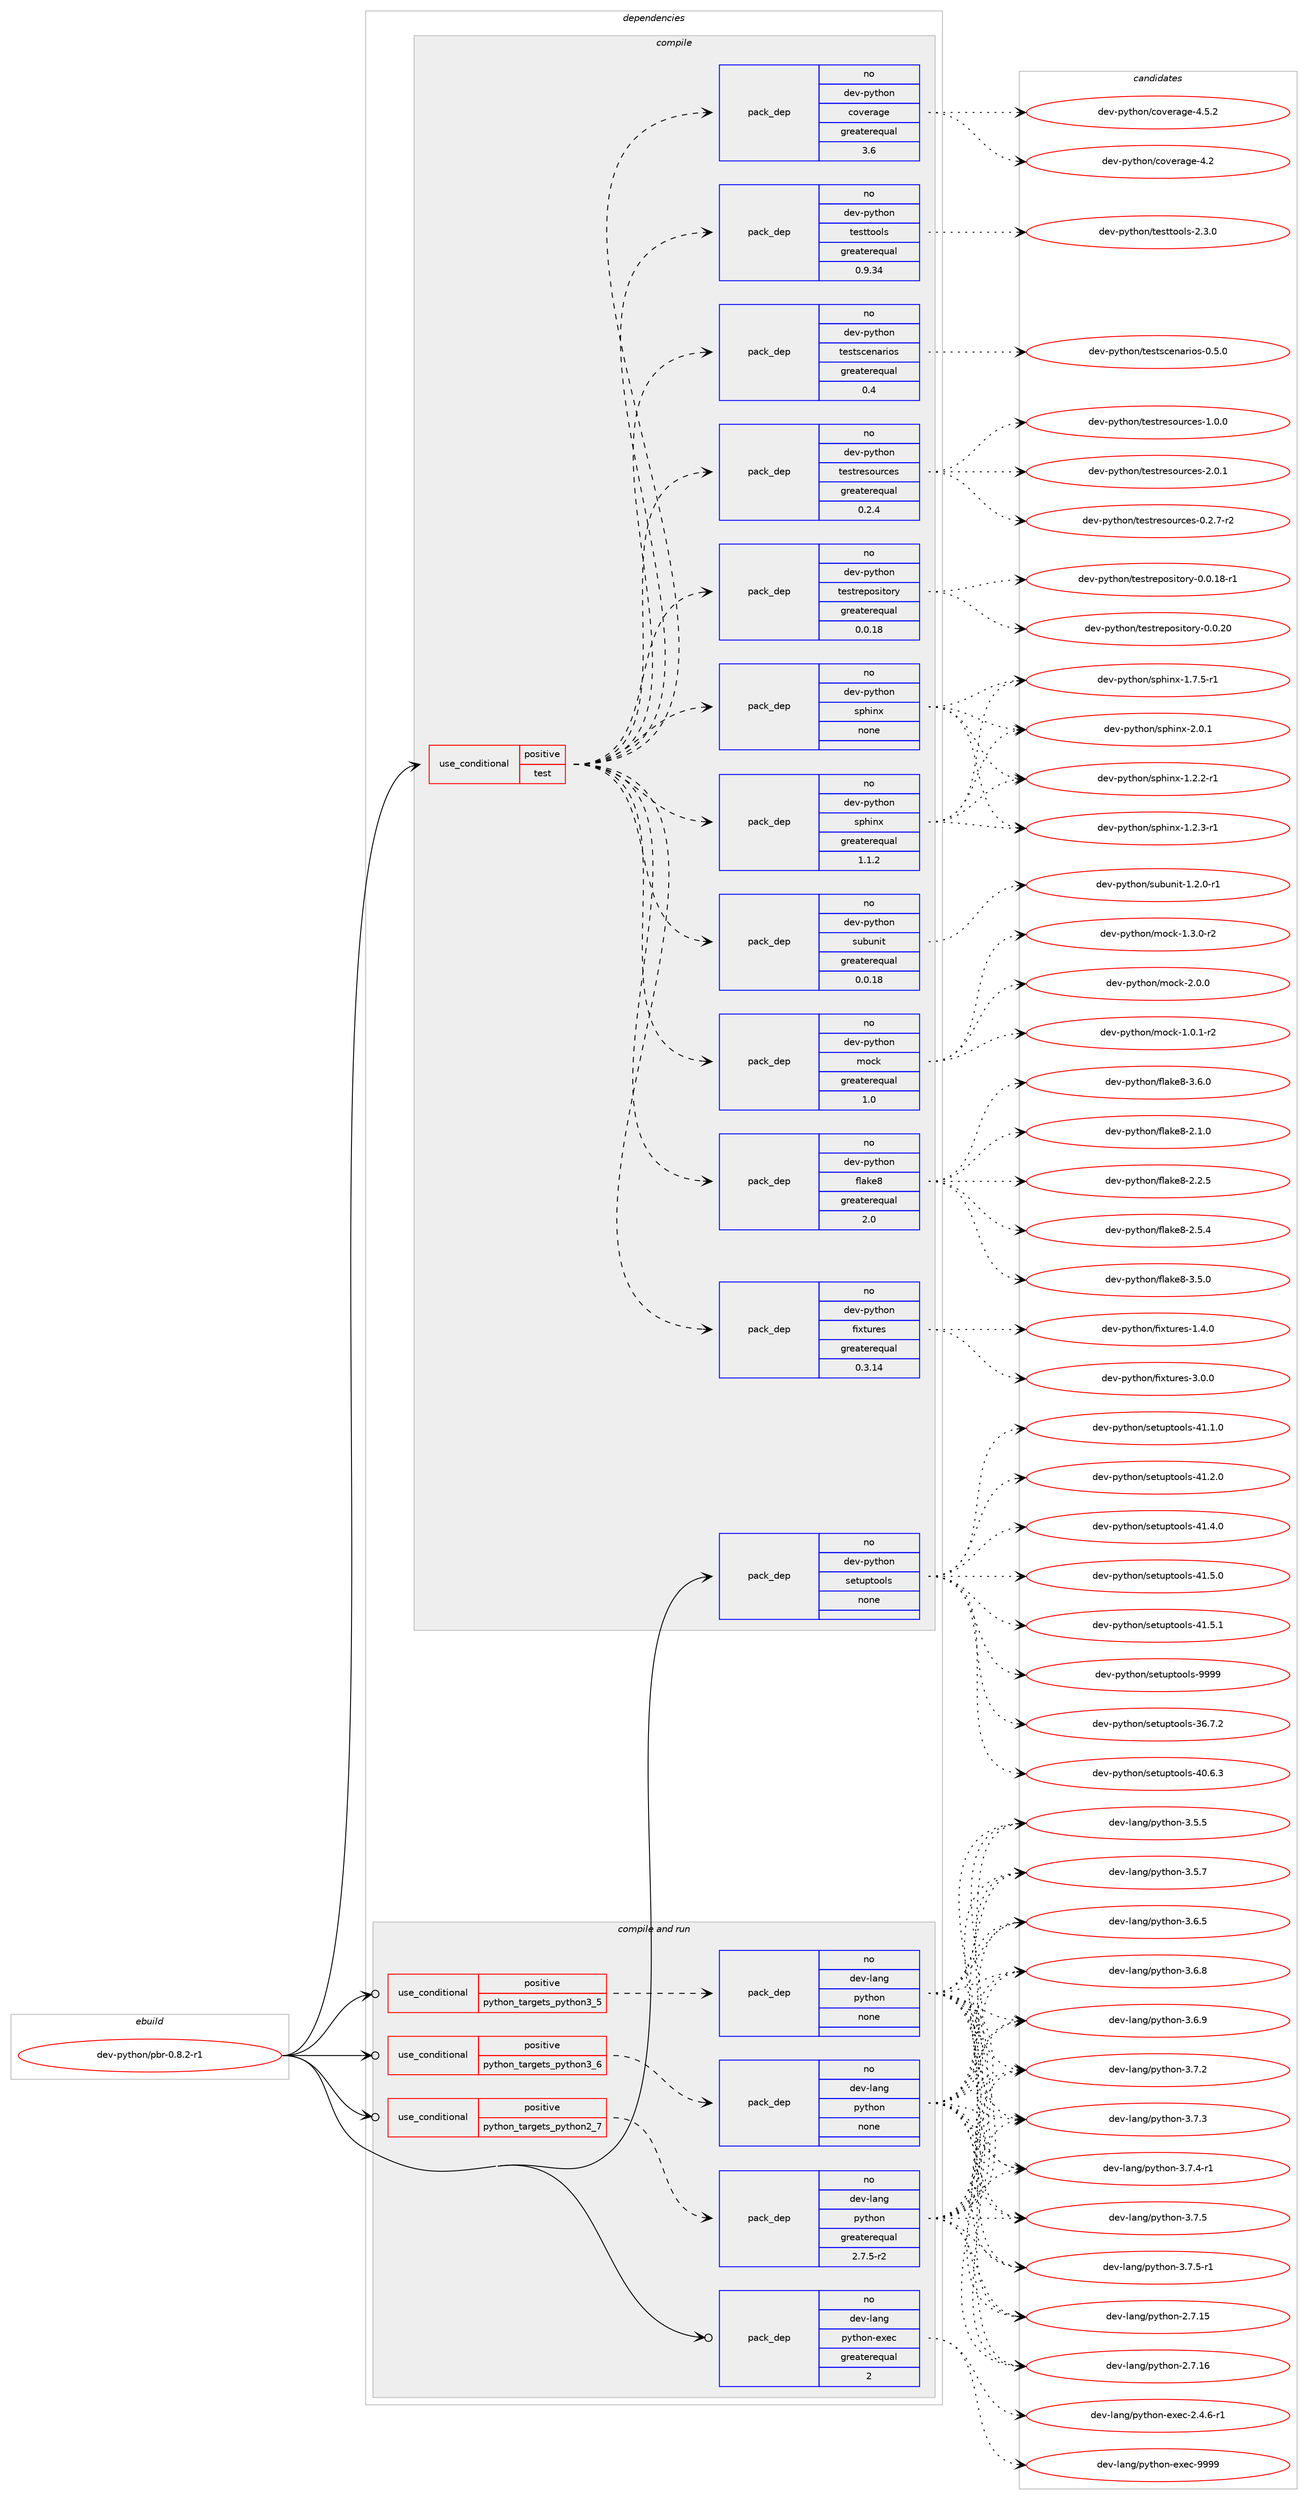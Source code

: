 digraph prolog {

# *************
# Graph options
# *************

newrank=true;
concentrate=true;
compound=true;
graph [rankdir=LR,fontname=Helvetica,fontsize=10,ranksep=1.5];#, ranksep=2.5, nodesep=0.2];
edge  [arrowhead=vee];
node  [fontname=Helvetica,fontsize=10];

# **********
# The ebuild
# **********

subgraph cluster_leftcol {
color=gray;
rank=same;
label=<<i>ebuild</i>>;
id [label="dev-python/pbr-0.8.2-r1", color=red, width=4, href="../dev-python/pbr-0.8.2-r1.svg"];
}

# ****************
# The dependencies
# ****************

subgraph cluster_midcol {
color=gray;
label=<<i>dependencies</i>>;
subgraph cluster_compile {
fillcolor="#eeeeee";
style=filled;
label=<<i>compile</i>>;
subgraph cond144252 {
dependency621170 [label=<<TABLE BORDER="0" CELLBORDER="1" CELLSPACING="0" CELLPADDING="4"><TR><TD ROWSPAN="3" CELLPADDING="10">use_conditional</TD></TR><TR><TD>positive</TD></TR><TR><TD>test</TD></TR></TABLE>>, shape=none, color=red];
subgraph pack465078 {
dependency621171 [label=<<TABLE BORDER="0" CELLBORDER="1" CELLSPACING="0" CELLPADDING="4" WIDTH="220"><TR><TD ROWSPAN="6" CELLPADDING="30">pack_dep</TD></TR><TR><TD WIDTH="110">no</TD></TR><TR><TD>dev-python</TD></TR><TR><TD>coverage</TD></TR><TR><TD>greaterequal</TD></TR><TR><TD>3.6</TD></TR></TABLE>>, shape=none, color=blue];
}
dependency621170:e -> dependency621171:w [weight=20,style="dashed",arrowhead="vee"];
subgraph pack465079 {
dependency621172 [label=<<TABLE BORDER="0" CELLBORDER="1" CELLSPACING="0" CELLPADDING="4" WIDTH="220"><TR><TD ROWSPAN="6" CELLPADDING="30">pack_dep</TD></TR><TR><TD WIDTH="110">no</TD></TR><TR><TD>dev-python</TD></TR><TR><TD>fixtures</TD></TR><TR><TD>greaterequal</TD></TR><TR><TD>0.3.14</TD></TR></TABLE>>, shape=none, color=blue];
}
dependency621170:e -> dependency621172:w [weight=20,style="dashed",arrowhead="vee"];
subgraph pack465080 {
dependency621173 [label=<<TABLE BORDER="0" CELLBORDER="1" CELLSPACING="0" CELLPADDING="4" WIDTH="220"><TR><TD ROWSPAN="6" CELLPADDING="30">pack_dep</TD></TR><TR><TD WIDTH="110">no</TD></TR><TR><TD>dev-python</TD></TR><TR><TD>flake8</TD></TR><TR><TD>greaterequal</TD></TR><TR><TD>2.0</TD></TR></TABLE>>, shape=none, color=blue];
}
dependency621170:e -> dependency621173:w [weight=20,style="dashed",arrowhead="vee"];
subgraph pack465081 {
dependency621174 [label=<<TABLE BORDER="0" CELLBORDER="1" CELLSPACING="0" CELLPADDING="4" WIDTH="220"><TR><TD ROWSPAN="6" CELLPADDING="30">pack_dep</TD></TR><TR><TD WIDTH="110">no</TD></TR><TR><TD>dev-python</TD></TR><TR><TD>mock</TD></TR><TR><TD>greaterequal</TD></TR><TR><TD>1.0</TD></TR></TABLE>>, shape=none, color=blue];
}
dependency621170:e -> dependency621174:w [weight=20,style="dashed",arrowhead="vee"];
subgraph pack465082 {
dependency621175 [label=<<TABLE BORDER="0" CELLBORDER="1" CELLSPACING="0" CELLPADDING="4" WIDTH="220"><TR><TD ROWSPAN="6" CELLPADDING="30">pack_dep</TD></TR><TR><TD WIDTH="110">no</TD></TR><TR><TD>dev-python</TD></TR><TR><TD>subunit</TD></TR><TR><TD>greaterequal</TD></TR><TR><TD>0.0.18</TD></TR></TABLE>>, shape=none, color=blue];
}
dependency621170:e -> dependency621175:w [weight=20,style="dashed",arrowhead="vee"];
subgraph pack465083 {
dependency621176 [label=<<TABLE BORDER="0" CELLBORDER="1" CELLSPACING="0" CELLPADDING="4" WIDTH="220"><TR><TD ROWSPAN="6" CELLPADDING="30">pack_dep</TD></TR><TR><TD WIDTH="110">no</TD></TR><TR><TD>dev-python</TD></TR><TR><TD>sphinx</TD></TR><TR><TD>greaterequal</TD></TR><TR><TD>1.1.2</TD></TR></TABLE>>, shape=none, color=blue];
}
dependency621170:e -> dependency621176:w [weight=20,style="dashed",arrowhead="vee"];
subgraph pack465084 {
dependency621177 [label=<<TABLE BORDER="0" CELLBORDER="1" CELLSPACING="0" CELLPADDING="4" WIDTH="220"><TR><TD ROWSPAN="6" CELLPADDING="30">pack_dep</TD></TR><TR><TD WIDTH="110">no</TD></TR><TR><TD>dev-python</TD></TR><TR><TD>sphinx</TD></TR><TR><TD>none</TD></TR><TR><TD></TD></TR></TABLE>>, shape=none, color=blue];
}
dependency621170:e -> dependency621177:w [weight=20,style="dashed",arrowhead="vee"];
subgraph pack465085 {
dependency621178 [label=<<TABLE BORDER="0" CELLBORDER="1" CELLSPACING="0" CELLPADDING="4" WIDTH="220"><TR><TD ROWSPAN="6" CELLPADDING="30">pack_dep</TD></TR><TR><TD WIDTH="110">no</TD></TR><TR><TD>dev-python</TD></TR><TR><TD>testrepository</TD></TR><TR><TD>greaterequal</TD></TR><TR><TD>0.0.18</TD></TR></TABLE>>, shape=none, color=blue];
}
dependency621170:e -> dependency621178:w [weight=20,style="dashed",arrowhead="vee"];
subgraph pack465086 {
dependency621179 [label=<<TABLE BORDER="0" CELLBORDER="1" CELLSPACING="0" CELLPADDING="4" WIDTH="220"><TR><TD ROWSPAN="6" CELLPADDING="30">pack_dep</TD></TR><TR><TD WIDTH="110">no</TD></TR><TR><TD>dev-python</TD></TR><TR><TD>testresources</TD></TR><TR><TD>greaterequal</TD></TR><TR><TD>0.2.4</TD></TR></TABLE>>, shape=none, color=blue];
}
dependency621170:e -> dependency621179:w [weight=20,style="dashed",arrowhead="vee"];
subgraph pack465087 {
dependency621180 [label=<<TABLE BORDER="0" CELLBORDER="1" CELLSPACING="0" CELLPADDING="4" WIDTH="220"><TR><TD ROWSPAN="6" CELLPADDING="30">pack_dep</TD></TR><TR><TD WIDTH="110">no</TD></TR><TR><TD>dev-python</TD></TR><TR><TD>testscenarios</TD></TR><TR><TD>greaterequal</TD></TR><TR><TD>0.4</TD></TR></TABLE>>, shape=none, color=blue];
}
dependency621170:e -> dependency621180:w [weight=20,style="dashed",arrowhead="vee"];
subgraph pack465088 {
dependency621181 [label=<<TABLE BORDER="0" CELLBORDER="1" CELLSPACING="0" CELLPADDING="4" WIDTH="220"><TR><TD ROWSPAN="6" CELLPADDING="30">pack_dep</TD></TR><TR><TD WIDTH="110">no</TD></TR><TR><TD>dev-python</TD></TR><TR><TD>testtools</TD></TR><TR><TD>greaterequal</TD></TR><TR><TD>0.9.34</TD></TR></TABLE>>, shape=none, color=blue];
}
dependency621170:e -> dependency621181:w [weight=20,style="dashed",arrowhead="vee"];
}
id:e -> dependency621170:w [weight=20,style="solid",arrowhead="vee"];
subgraph pack465089 {
dependency621182 [label=<<TABLE BORDER="0" CELLBORDER="1" CELLSPACING="0" CELLPADDING="4" WIDTH="220"><TR><TD ROWSPAN="6" CELLPADDING="30">pack_dep</TD></TR><TR><TD WIDTH="110">no</TD></TR><TR><TD>dev-python</TD></TR><TR><TD>setuptools</TD></TR><TR><TD>none</TD></TR><TR><TD></TD></TR></TABLE>>, shape=none, color=blue];
}
id:e -> dependency621182:w [weight=20,style="solid",arrowhead="vee"];
}
subgraph cluster_compileandrun {
fillcolor="#eeeeee";
style=filled;
label=<<i>compile and run</i>>;
subgraph cond144253 {
dependency621183 [label=<<TABLE BORDER="0" CELLBORDER="1" CELLSPACING="0" CELLPADDING="4"><TR><TD ROWSPAN="3" CELLPADDING="10">use_conditional</TD></TR><TR><TD>positive</TD></TR><TR><TD>python_targets_python2_7</TD></TR></TABLE>>, shape=none, color=red];
subgraph pack465090 {
dependency621184 [label=<<TABLE BORDER="0" CELLBORDER="1" CELLSPACING="0" CELLPADDING="4" WIDTH="220"><TR><TD ROWSPAN="6" CELLPADDING="30">pack_dep</TD></TR><TR><TD WIDTH="110">no</TD></TR><TR><TD>dev-lang</TD></TR><TR><TD>python</TD></TR><TR><TD>greaterequal</TD></TR><TR><TD>2.7.5-r2</TD></TR></TABLE>>, shape=none, color=blue];
}
dependency621183:e -> dependency621184:w [weight=20,style="dashed",arrowhead="vee"];
}
id:e -> dependency621183:w [weight=20,style="solid",arrowhead="odotvee"];
subgraph cond144254 {
dependency621185 [label=<<TABLE BORDER="0" CELLBORDER="1" CELLSPACING="0" CELLPADDING="4"><TR><TD ROWSPAN="3" CELLPADDING="10">use_conditional</TD></TR><TR><TD>positive</TD></TR><TR><TD>python_targets_python3_5</TD></TR></TABLE>>, shape=none, color=red];
subgraph pack465091 {
dependency621186 [label=<<TABLE BORDER="0" CELLBORDER="1" CELLSPACING="0" CELLPADDING="4" WIDTH="220"><TR><TD ROWSPAN="6" CELLPADDING="30">pack_dep</TD></TR><TR><TD WIDTH="110">no</TD></TR><TR><TD>dev-lang</TD></TR><TR><TD>python</TD></TR><TR><TD>none</TD></TR><TR><TD></TD></TR></TABLE>>, shape=none, color=blue];
}
dependency621185:e -> dependency621186:w [weight=20,style="dashed",arrowhead="vee"];
}
id:e -> dependency621185:w [weight=20,style="solid",arrowhead="odotvee"];
subgraph cond144255 {
dependency621187 [label=<<TABLE BORDER="0" CELLBORDER="1" CELLSPACING="0" CELLPADDING="4"><TR><TD ROWSPAN="3" CELLPADDING="10">use_conditional</TD></TR><TR><TD>positive</TD></TR><TR><TD>python_targets_python3_6</TD></TR></TABLE>>, shape=none, color=red];
subgraph pack465092 {
dependency621188 [label=<<TABLE BORDER="0" CELLBORDER="1" CELLSPACING="0" CELLPADDING="4" WIDTH="220"><TR><TD ROWSPAN="6" CELLPADDING="30">pack_dep</TD></TR><TR><TD WIDTH="110">no</TD></TR><TR><TD>dev-lang</TD></TR><TR><TD>python</TD></TR><TR><TD>none</TD></TR><TR><TD></TD></TR></TABLE>>, shape=none, color=blue];
}
dependency621187:e -> dependency621188:w [weight=20,style="dashed",arrowhead="vee"];
}
id:e -> dependency621187:w [weight=20,style="solid",arrowhead="odotvee"];
subgraph pack465093 {
dependency621189 [label=<<TABLE BORDER="0" CELLBORDER="1" CELLSPACING="0" CELLPADDING="4" WIDTH="220"><TR><TD ROWSPAN="6" CELLPADDING="30">pack_dep</TD></TR><TR><TD WIDTH="110">no</TD></TR><TR><TD>dev-lang</TD></TR><TR><TD>python-exec</TD></TR><TR><TD>greaterequal</TD></TR><TR><TD>2</TD></TR></TABLE>>, shape=none, color=blue];
}
id:e -> dependency621189:w [weight=20,style="solid",arrowhead="odotvee"];
}
subgraph cluster_run {
fillcolor="#eeeeee";
style=filled;
label=<<i>run</i>>;
}
}

# **************
# The candidates
# **************

subgraph cluster_choices {
rank=same;
color=gray;
label=<<i>candidates</i>>;

subgraph choice465078 {
color=black;
nodesep=1;
choice1001011184511212111610411111047991111181011149710310145524650 [label="dev-python/coverage-4.2", color=red, width=4,href="../dev-python/coverage-4.2.svg"];
choice10010111845112121116104111110479911111810111497103101455246534650 [label="dev-python/coverage-4.5.2", color=red, width=4,href="../dev-python/coverage-4.5.2.svg"];
dependency621171:e -> choice1001011184511212111610411111047991111181011149710310145524650:w [style=dotted,weight="100"];
dependency621171:e -> choice10010111845112121116104111110479911111810111497103101455246534650:w [style=dotted,weight="100"];
}
subgraph choice465079 {
color=black;
nodesep=1;
choice1001011184511212111610411111047102105120116117114101115454946524648 [label="dev-python/fixtures-1.4.0", color=red, width=4,href="../dev-python/fixtures-1.4.0.svg"];
choice1001011184511212111610411111047102105120116117114101115455146484648 [label="dev-python/fixtures-3.0.0", color=red, width=4,href="../dev-python/fixtures-3.0.0.svg"];
dependency621172:e -> choice1001011184511212111610411111047102105120116117114101115454946524648:w [style=dotted,weight="100"];
dependency621172:e -> choice1001011184511212111610411111047102105120116117114101115455146484648:w [style=dotted,weight="100"];
}
subgraph choice465080 {
color=black;
nodesep=1;
choice10010111845112121116104111110471021089710710156455046494648 [label="dev-python/flake8-2.1.0", color=red, width=4,href="../dev-python/flake8-2.1.0.svg"];
choice10010111845112121116104111110471021089710710156455046504653 [label="dev-python/flake8-2.2.5", color=red, width=4,href="../dev-python/flake8-2.2.5.svg"];
choice10010111845112121116104111110471021089710710156455046534652 [label="dev-python/flake8-2.5.4", color=red, width=4,href="../dev-python/flake8-2.5.4.svg"];
choice10010111845112121116104111110471021089710710156455146534648 [label="dev-python/flake8-3.5.0", color=red, width=4,href="../dev-python/flake8-3.5.0.svg"];
choice10010111845112121116104111110471021089710710156455146544648 [label="dev-python/flake8-3.6.0", color=red, width=4,href="../dev-python/flake8-3.6.0.svg"];
dependency621173:e -> choice10010111845112121116104111110471021089710710156455046494648:w [style=dotted,weight="100"];
dependency621173:e -> choice10010111845112121116104111110471021089710710156455046504653:w [style=dotted,weight="100"];
dependency621173:e -> choice10010111845112121116104111110471021089710710156455046534652:w [style=dotted,weight="100"];
dependency621173:e -> choice10010111845112121116104111110471021089710710156455146534648:w [style=dotted,weight="100"];
dependency621173:e -> choice10010111845112121116104111110471021089710710156455146544648:w [style=dotted,weight="100"];
}
subgraph choice465081 {
color=black;
nodesep=1;
choice1001011184511212111610411111047109111991074549464846494511450 [label="dev-python/mock-1.0.1-r2", color=red, width=4,href="../dev-python/mock-1.0.1-r2.svg"];
choice1001011184511212111610411111047109111991074549465146484511450 [label="dev-python/mock-1.3.0-r2", color=red, width=4,href="../dev-python/mock-1.3.0-r2.svg"];
choice100101118451121211161041111104710911199107455046484648 [label="dev-python/mock-2.0.0", color=red, width=4,href="../dev-python/mock-2.0.0.svg"];
dependency621174:e -> choice1001011184511212111610411111047109111991074549464846494511450:w [style=dotted,weight="100"];
dependency621174:e -> choice1001011184511212111610411111047109111991074549465146484511450:w [style=dotted,weight="100"];
dependency621174:e -> choice100101118451121211161041111104710911199107455046484648:w [style=dotted,weight="100"];
}
subgraph choice465082 {
color=black;
nodesep=1;
choice1001011184511212111610411111047115117981171101051164549465046484511449 [label="dev-python/subunit-1.2.0-r1", color=red, width=4,href="../dev-python/subunit-1.2.0-r1.svg"];
dependency621175:e -> choice1001011184511212111610411111047115117981171101051164549465046484511449:w [style=dotted,weight="100"];
}
subgraph choice465083 {
color=black;
nodesep=1;
choice10010111845112121116104111110471151121041051101204549465046504511449 [label="dev-python/sphinx-1.2.2-r1", color=red, width=4,href="../dev-python/sphinx-1.2.2-r1.svg"];
choice10010111845112121116104111110471151121041051101204549465046514511449 [label="dev-python/sphinx-1.2.3-r1", color=red, width=4,href="../dev-python/sphinx-1.2.3-r1.svg"];
choice10010111845112121116104111110471151121041051101204549465546534511449 [label="dev-python/sphinx-1.7.5-r1", color=red, width=4,href="../dev-python/sphinx-1.7.5-r1.svg"];
choice1001011184511212111610411111047115112104105110120455046484649 [label="dev-python/sphinx-2.0.1", color=red, width=4,href="../dev-python/sphinx-2.0.1.svg"];
dependency621176:e -> choice10010111845112121116104111110471151121041051101204549465046504511449:w [style=dotted,weight="100"];
dependency621176:e -> choice10010111845112121116104111110471151121041051101204549465046514511449:w [style=dotted,weight="100"];
dependency621176:e -> choice10010111845112121116104111110471151121041051101204549465546534511449:w [style=dotted,weight="100"];
dependency621176:e -> choice1001011184511212111610411111047115112104105110120455046484649:w [style=dotted,weight="100"];
}
subgraph choice465084 {
color=black;
nodesep=1;
choice10010111845112121116104111110471151121041051101204549465046504511449 [label="dev-python/sphinx-1.2.2-r1", color=red, width=4,href="../dev-python/sphinx-1.2.2-r1.svg"];
choice10010111845112121116104111110471151121041051101204549465046514511449 [label="dev-python/sphinx-1.2.3-r1", color=red, width=4,href="../dev-python/sphinx-1.2.3-r1.svg"];
choice10010111845112121116104111110471151121041051101204549465546534511449 [label="dev-python/sphinx-1.7.5-r1", color=red, width=4,href="../dev-python/sphinx-1.7.5-r1.svg"];
choice1001011184511212111610411111047115112104105110120455046484649 [label="dev-python/sphinx-2.0.1", color=red, width=4,href="../dev-python/sphinx-2.0.1.svg"];
dependency621177:e -> choice10010111845112121116104111110471151121041051101204549465046504511449:w [style=dotted,weight="100"];
dependency621177:e -> choice10010111845112121116104111110471151121041051101204549465046514511449:w [style=dotted,weight="100"];
dependency621177:e -> choice10010111845112121116104111110471151121041051101204549465546534511449:w [style=dotted,weight="100"];
dependency621177:e -> choice1001011184511212111610411111047115112104105110120455046484649:w [style=dotted,weight="100"];
}
subgraph choice465085 {
color=black;
nodesep=1;
choice1001011184511212111610411111047116101115116114101112111115105116111114121454846484649564511449 [label="dev-python/testrepository-0.0.18-r1", color=red, width=4,href="../dev-python/testrepository-0.0.18-r1.svg"];
choice100101118451121211161041111104711610111511611410111211111510511611111412145484648465048 [label="dev-python/testrepository-0.0.20", color=red, width=4,href="../dev-python/testrepository-0.0.20.svg"];
dependency621178:e -> choice1001011184511212111610411111047116101115116114101112111115105116111114121454846484649564511449:w [style=dotted,weight="100"];
dependency621178:e -> choice100101118451121211161041111104711610111511611410111211111510511611111412145484648465048:w [style=dotted,weight="100"];
}
subgraph choice465086 {
color=black;
nodesep=1;
choice1001011184511212111610411111047116101115116114101115111117114991011154548465046554511450 [label="dev-python/testresources-0.2.7-r2", color=red, width=4,href="../dev-python/testresources-0.2.7-r2.svg"];
choice100101118451121211161041111104711610111511611410111511111711499101115454946484648 [label="dev-python/testresources-1.0.0", color=red, width=4,href="../dev-python/testresources-1.0.0.svg"];
choice100101118451121211161041111104711610111511611410111511111711499101115455046484649 [label="dev-python/testresources-2.0.1", color=red, width=4,href="../dev-python/testresources-2.0.1.svg"];
dependency621179:e -> choice1001011184511212111610411111047116101115116114101115111117114991011154548465046554511450:w [style=dotted,weight="100"];
dependency621179:e -> choice100101118451121211161041111104711610111511611410111511111711499101115454946484648:w [style=dotted,weight="100"];
dependency621179:e -> choice100101118451121211161041111104711610111511611410111511111711499101115455046484649:w [style=dotted,weight="100"];
}
subgraph choice465087 {
color=black;
nodesep=1;
choice10010111845112121116104111110471161011151161159910111097114105111115454846534648 [label="dev-python/testscenarios-0.5.0", color=red, width=4,href="../dev-python/testscenarios-0.5.0.svg"];
dependency621180:e -> choice10010111845112121116104111110471161011151161159910111097114105111115454846534648:w [style=dotted,weight="100"];
}
subgraph choice465088 {
color=black;
nodesep=1;
choice1001011184511212111610411111047116101115116116111111108115455046514648 [label="dev-python/testtools-2.3.0", color=red, width=4,href="../dev-python/testtools-2.3.0.svg"];
dependency621181:e -> choice1001011184511212111610411111047116101115116116111111108115455046514648:w [style=dotted,weight="100"];
}
subgraph choice465089 {
color=black;
nodesep=1;
choice100101118451121211161041111104711510111611711211611111110811545515446554650 [label="dev-python/setuptools-36.7.2", color=red, width=4,href="../dev-python/setuptools-36.7.2.svg"];
choice100101118451121211161041111104711510111611711211611111110811545524846544651 [label="dev-python/setuptools-40.6.3", color=red, width=4,href="../dev-python/setuptools-40.6.3.svg"];
choice100101118451121211161041111104711510111611711211611111110811545524946494648 [label="dev-python/setuptools-41.1.0", color=red, width=4,href="../dev-python/setuptools-41.1.0.svg"];
choice100101118451121211161041111104711510111611711211611111110811545524946504648 [label="dev-python/setuptools-41.2.0", color=red, width=4,href="../dev-python/setuptools-41.2.0.svg"];
choice100101118451121211161041111104711510111611711211611111110811545524946524648 [label="dev-python/setuptools-41.4.0", color=red, width=4,href="../dev-python/setuptools-41.4.0.svg"];
choice100101118451121211161041111104711510111611711211611111110811545524946534648 [label="dev-python/setuptools-41.5.0", color=red, width=4,href="../dev-python/setuptools-41.5.0.svg"];
choice100101118451121211161041111104711510111611711211611111110811545524946534649 [label="dev-python/setuptools-41.5.1", color=red, width=4,href="../dev-python/setuptools-41.5.1.svg"];
choice10010111845112121116104111110471151011161171121161111111081154557575757 [label="dev-python/setuptools-9999", color=red, width=4,href="../dev-python/setuptools-9999.svg"];
dependency621182:e -> choice100101118451121211161041111104711510111611711211611111110811545515446554650:w [style=dotted,weight="100"];
dependency621182:e -> choice100101118451121211161041111104711510111611711211611111110811545524846544651:w [style=dotted,weight="100"];
dependency621182:e -> choice100101118451121211161041111104711510111611711211611111110811545524946494648:w [style=dotted,weight="100"];
dependency621182:e -> choice100101118451121211161041111104711510111611711211611111110811545524946504648:w [style=dotted,weight="100"];
dependency621182:e -> choice100101118451121211161041111104711510111611711211611111110811545524946524648:w [style=dotted,weight="100"];
dependency621182:e -> choice100101118451121211161041111104711510111611711211611111110811545524946534648:w [style=dotted,weight="100"];
dependency621182:e -> choice100101118451121211161041111104711510111611711211611111110811545524946534649:w [style=dotted,weight="100"];
dependency621182:e -> choice10010111845112121116104111110471151011161171121161111111081154557575757:w [style=dotted,weight="100"];
}
subgraph choice465090 {
color=black;
nodesep=1;
choice10010111845108971101034711212111610411111045504655464953 [label="dev-lang/python-2.7.15", color=red, width=4,href="../dev-lang/python-2.7.15.svg"];
choice10010111845108971101034711212111610411111045504655464954 [label="dev-lang/python-2.7.16", color=red, width=4,href="../dev-lang/python-2.7.16.svg"];
choice100101118451089711010347112121116104111110455146534653 [label="dev-lang/python-3.5.5", color=red, width=4,href="../dev-lang/python-3.5.5.svg"];
choice100101118451089711010347112121116104111110455146534655 [label="dev-lang/python-3.5.7", color=red, width=4,href="../dev-lang/python-3.5.7.svg"];
choice100101118451089711010347112121116104111110455146544653 [label="dev-lang/python-3.6.5", color=red, width=4,href="../dev-lang/python-3.6.5.svg"];
choice100101118451089711010347112121116104111110455146544656 [label="dev-lang/python-3.6.8", color=red, width=4,href="../dev-lang/python-3.6.8.svg"];
choice100101118451089711010347112121116104111110455146544657 [label="dev-lang/python-3.6.9", color=red, width=4,href="../dev-lang/python-3.6.9.svg"];
choice100101118451089711010347112121116104111110455146554650 [label="dev-lang/python-3.7.2", color=red, width=4,href="../dev-lang/python-3.7.2.svg"];
choice100101118451089711010347112121116104111110455146554651 [label="dev-lang/python-3.7.3", color=red, width=4,href="../dev-lang/python-3.7.3.svg"];
choice1001011184510897110103471121211161041111104551465546524511449 [label="dev-lang/python-3.7.4-r1", color=red, width=4,href="../dev-lang/python-3.7.4-r1.svg"];
choice100101118451089711010347112121116104111110455146554653 [label="dev-lang/python-3.7.5", color=red, width=4,href="../dev-lang/python-3.7.5.svg"];
choice1001011184510897110103471121211161041111104551465546534511449 [label="dev-lang/python-3.7.5-r1", color=red, width=4,href="../dev-lang/python-3.7.5-r1.svg"];
dependency621184:e -> choice10010111845108971101034711212111610411111045504655464953:w [style=dotted,weight="100"];
dependency621184:e -> choice10010111845108971101034711212111610411111045504655464954:w [style=dotted,weight="100"];
dependency621184:e -> choice100101118451089711010347112121116104111110455146534653:w [style=dotted,weight="100"];
dependency621184:e -> choice100101118451089711010347112121116104111110455146534655:w [style=dotted,weight="100"];
dependency621184:e -> choice100101118451089711010347112121116104111110455146544653:w [style=dotted,weight="100"];
dependency621184:e -> choice100101118451089711010347112121116104111110455146544656:w [style=dotted,weight="100"];
dependency621184:e -> choice100101118451089711010347112121116104111110455146544657:w [style=dotted,weight="100"];
dependency621184:e -> choice100101118451089711010347112121116104111110455146554650:w [style=dotted,weight="100"];
dependency621184:e -> choice100101118451089711010347112121116104111110455146554651:w [style=dotted,weight="100"];
dependency621184:e -> choice1001011184510897110103471121211161041111104551465546524511449:w [style=dotted,weight="100"];
dependency621184:e -> choice100101118451089711010347112121116104111110455146554653:w [style=dotted,weight="100"];
dependency621184:e -> choice1001011184510897110103471121211161041111104551465546534511449:w [style=dotted,weight="100"];
}
subgraph choice465091 {
color=black;
nodesep=1;
choice10010111845108971101034711212111610411111045504655464953 [label="dev-lang/python-2.7.15", color=red, width=4,href="../dev-lang/python-2.7.15.svg"];
choice10010111845108971101034711212111610411111045504655464954 [label="dev-lang/python-2.7.16", color=red, width=4,href="../dev-lang/python-2.7.16.svg"];
choice100101118451089711010347112121116104111110455146534653 [label="dev-lang/python-3.5.5", color=red, width=4,href="../dev-lang/python-3.5.5.svg"];
choice100101118451089711010347112121116104111110455146534655 [label="dev-lang/python-3.5.7", color=red, width=4,href="../dev-lang/python-3.5.7.svg"];
choice100101118451089711010347112121116104111110455146544653 [label="dev-lang/python-3.6.5", color=red, width=4,href="../dev-lang/python-3.6.5.svg"];
choice100101118451089711010347112121116104111110455146544656 [label="dev-lang/python-3.6.8", color=red, width=4,href="../dev-lang/python-3.6.8.svg"];
choice100101118451089711010347112121116104111110455146544657 [label="dev-lang/python-3.6.9", color=red, width=4,href="../dev-lang/python-3.6.9.svg"];
choice100101118451089711010347112121116104111110455146554650 [label="dev-lang/python-3.7.2", color=red, width=4,href="../dev-lang/python-3.7.2.svg"];
choice100101118451089711010347112121116104111110455146554651 [label="dev-lang/python-3.7.3", color=red, width=4,href="../dev-lang/python-3.7.3.svg"];
choice1001011184510897110103471121211161041111104551465546524511449 [label="dev-lang/python-3.7.4-r1", color=red, width=4,href="../dev-lang/python-3.7.4-r1.svg"];
choice100101118451089711010347112121116104111110455146554653 [label="dev-lang/python-3.7.5", color=red, width=4,href="../dev-lang/python-3.7.5.svg"];
choice1001011184510897110103471121211161041111104551465546534511449 [label="dev-lang/python-3.7.5-r1", color=red, width=4,href="../dev-lang/python-3.7.5-r1.svg"];
dependency621186:e -> choice10010111845108971101034711212111610411111045504655464953:w [style=dotted,weight="100"];
dependency621186:e -> choice10010111845108971101034711212111610411111045504655464954:w [style=dotted,weight="100"];
dependency621186:e -> choice100101118451089711010347112121116104111110455146534653:w [style=dotted,weight="100"];
dependency621186:e -> choice100101118451089711010347112121116104111110455146534655:w [style=dotted,weight="100"];
dependency621186:e -> choice100101118451089711010347112121116104111110455146544653:w [style=dotted,weight="100"];
dependency621186:e -> choice100101118451089711010347112121116104111110455146544656:w [style=dotted,weight="100"];
dependency621186:e -> choice100101118451089711010347112121116104111110455146544657:w [style=dotted,weight="100"];
dependency621186:e -> choice100101118451089711010347112121116104111110455146554650:w [style=dotted,weight="100"];
dependency621186:e -> choice100101118451089711010347112121116104111110455146554651:w [style=dotted,weight="100"];
dependency621186:e -> choice1001011184510897110103471121211161041111104551465546524511449:w [style=dotted,weight="100"];
dependency621186:e -> choice100101118451089711010347112121116104111110455146554653:w [style=dotted,weight="100"];
dependency621186:e -> choice1001011184510897110103471121211161041111104551465546534511449:w [style=dotted,weight="100"];
}
subgraph choice465092 {
color=black;
nodesep=1;
choice10010111845108971101034711212111610411111045504655464953 [label="dev-lang/python-2.7.15", color=red, width=4,href="../dev-lang/python-2.7.15.svg"];
choice10010111845108971101034711212111610411111045504655464954 [label="dev-lang/python-2.7.16", color=red, width=4,href="../dev-lang/python-2.7.16.svg"];
choice100101118451089711010347112121116104111110455146534653 [label="dev-lang/python-3.5.5", color=red, width=4,href="../dev-lang/python-3.5.5.svg"];
choice100101118451089711010347112121116104111110455146534655 [label="dev-lang/python-3.5.7", color=red, width=4,href="../dev-lang/python-3.5.7.svg"];
choice100101118451089711010347112121116104111110455146544653 [label="dev-lang/python-3.6.5", color=red, width=4,href="../dev-lang/python-3.6.5.svg"];
choice100101118451089711010347112121116104111110455146544656 [label="dev-lang/python-3.6.8", color=red, width=4,href="../dev-lang/python-3.6.8.svg"];
choice100101118451089711010347112121116104111110455146544657 [label="dev-lang/python-3.6.9", color=red, width=4,href="../dev-lang/python-3.6.9.svg"];
choice100101118451089711010347112121116104111110455146554650 [label="dev-lang/python-3.7.2", color=red, width=4,href="../dev-lang/python-3.7.2.svg"];
choice100101118451089711010347112121116104111110455146554651 [label="dev-lang/python-3.7.3", color=red, width=4,href="../dev-lang/python-3.7.3.svg"];
choice1001011184510897110103471121211161041111104551465546524511449 [label="dev-lang/python-3.7.4-r1", color=red, width=4,href="../dev-lang/python-3.7.4-r1.svg"];
choice100101118451089711010347112121116104111110455146554653 [label="dev-lang/python-3.7.5", color=red, width=4,href="../dev-lang/python-3.7.5.svg"];
choice1001011184510897110103471121211161041111104551465546534511449 [label="dev-lang/python-3.7.5-r1", color=red, width=4,href="../dev-lang/python-3.7.5-r1.svg"];
dependency621188:e -> choice10010111845108971101034711212111610411111045504655464953:w [style=dotted,weight="100"];
dependency621188:e -> choice10010111845108971101034711212111610411111045504655464954:w [style=dotted,weight="100"];
dependency621188:e -> choice100101118451089711010347112121116104111110455146534653:w [style=dotted,weight="100"];
dependency621188:e -> choice100101118451089711010347112121116104111110455146534655:w [style=dotted,weight="100"];
dependency621188:e -> choice100101118451089711010347112121116104111110455146544653:w [style=dotted,weight="100"];
dependency621188:e -> choice100101118451089711010347112121116104111110455146544656:w [style=dotted,weight="100"];
dependency621188:e -> choice100101118451089711010347112121116104111110455146544657:w [style=dotted,weight="100"];
dependency621188:e -> choice100101118451089711010347112121116104111110455146554650:w [style=dotted,weight="100"];
dependency621188:e -> choice100101118451089711010347112121116104111110455146554651:w [style=dotted,weight="100"];
dependency621188:e -> choice1001011184510897110103471121211161041111104551465546524511449:w [style=dotted,weight="100"];
dependency621188:e -> choice100101118451089711010347112121116104111110455146554653:w [style=dotted,weight="100"];
dependency621188:e -> choice1001011184510897110103471121211161041111104551465546534511449:w [style=dotted,weight="100"];
}
subgraph choice465093 {
color=black;
nodesep=1;
choice10010111845108971101034711212111610411111045101120101994550465246544511449 [label="dev-lang/python-exec-2.4.6-r1", color=red, width=4,href="../dev-lang/python-exec-2.4.6-r1.svg"];
choice10010111845108971101034711212111610411111045101120101994557575757 [label="dev-lang/python-exec-9999", color=red, width=4,href="../dev-lang/python-exec-9999.svg"];
dependency621189:e -> choice10010111845108971101034711212111610411111045101120101994550465246544511449:w [style=dotted,weight="100"];
dependency621189:e -> choice10010111845108971101034711212111610411111045101120101994557575757:w [style=dotted,weight="100"];
}
}

}
